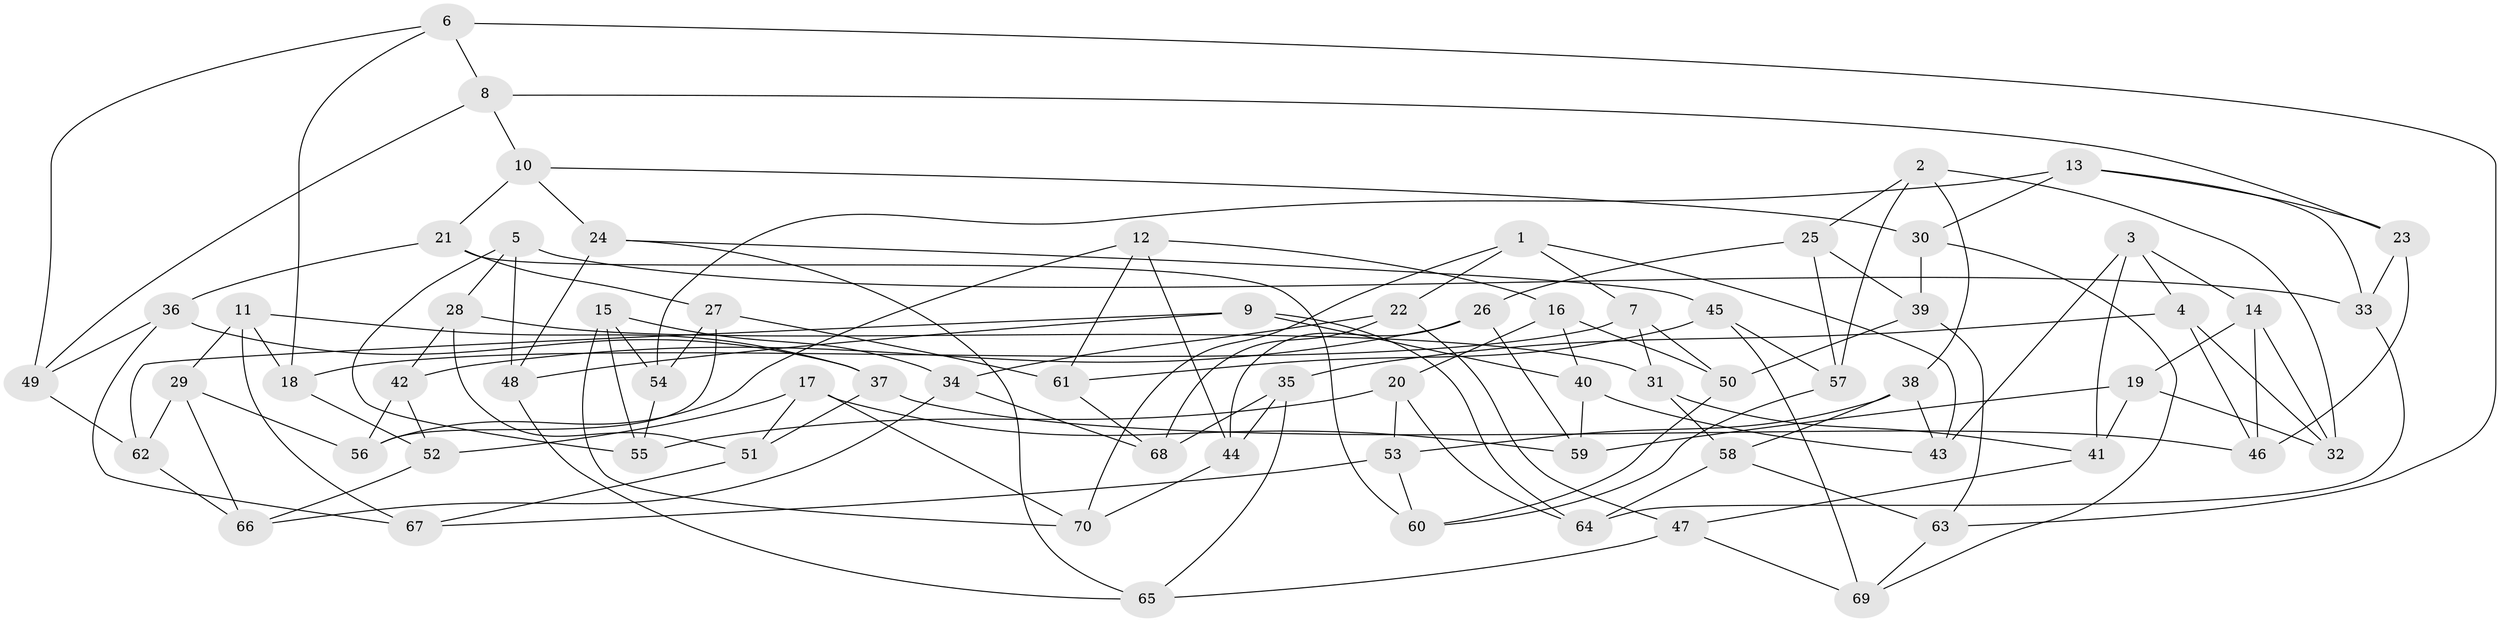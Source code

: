 // coarse degree distribution, {4: 0.32558139534883723, 5: 0.32558139534883723, 6: 0.3023255813953488, 3: 0.046511627906976744}
// Generated by graph-tools (version 1.1) at 2025/24/03/03/25 07:24:25]
// undirected, 70 vertices, 140 edges
graph export_dot {
graph [start="1"]
  node [color=gray90,style=filled];
  1;
  2;
  3;
  4;
  5;
  6;
  7;
  8;
  9;
  10;
  11;
  12;
  13;
  14;
  15;
  16;
  17;
  18;
  19;
  20;
  21;
  22;
  23;
  24;
  25;
  26;
  27;
  28;
  29;
  30;
  31;
  32;
  33;
  34;
  35;
  36;
  37;
  38;
  39;
  40;
  41;
  42;
  43;
  44;
  45;
  46;
  47;
  48;
  49;
  50;
  51;
  52;
  53;
  54;
  55;
  56;
  57;
  58;
  59;
  60;
  61;
  62;
  63;
  64;
  65;
  66;
  67;
  68;
  69;
  70;
  1 -- 22;
  1 -- 43;
  1 -- 70;
  1 -- 7;
  2 -- 38;
  2 -- 57;
  2 -- 25;
  2 -- 32;
  3 -- 14;
  3 -- 41;
  3 -- 43;
  3 -- 4;
  4 -- 46;
  4 -- 32;
  4 -- 35;
  5 -- 28;
  5 -- 48;
  5 -- 55;
  5 -- 33;
  6 -- 49;
  6 -- 8;
  6 -- 63;
  6 -- 18;
  7 -- 18;
  7 -- 50;
  7 -- 31;
  8 -- 49;
  8 -- 23;
  8 -- 10;
  9 -- 64;
  9 -- 48;
  9 -- 62;
  9 -- 40;
  10 -- 24;
  10 -- 21;
  10 -- 30;
  11 -- 67;
  11 -- 29;
  11 -- 18;
  11 -- 37;
  12 -- 44;
  12 -- 16;
  12 -- 61;
  12 -- 56;
  13 -- 30;
  13 -- 23;
  13 -- 33;
  13 -- 54;
  14 -- 32;
  14 -- 46;
  14 -- 19;
  15 -- 70;
  15 -- 54;
  15 -- 55;
  15 -- 34;
  16 -- 40;
  16 -- 50;
  16 -- 20;
  17 -- 52;
  17 -- 51;
  17 -- 70;
  17 -- 59;
  18 -- 52;
  19 -- 41;
  19 -- 59;
  19 -- 32;
  20 -- 53;
  20 -- 64;
  20 -- 55;
  21 -- 27;
  21 -- 36;
  21 -- 60;
  22 -- 68;
  22 -- 47;
  22 -- 34;
  23 -- 46;
  23 -- 33;
  24 -- 48;
  24 -- 45;
  24 -- 65;
  25 -- 39;
  25 -- 26;
  25 -- 57;
  26 -- 42;
  26 -- 59;
  26 -- 44;
  27 -- 56;
  27 -- 54;
  27 -- 61;
  28 -- 31;
  28 -- 51;
  28 -- 42;
  29 -- 66;
  29 -- 62;
  29 -- 56;
  30 -- 39;
  30 -- 69;
  31 -- 41;
  31 -- 58;
  33 -- 64;
  34 -- 68;
  34 -- 66;
  35 -- 44;
  35 -- 65;
  35 -- 68;
  36 -- 37;
  36 -- 67;
  36 -- 49;
  37 -- 46;
  37 -- 51;
  38 -- 58;
  38 -- 43;
  38 -- 53;
  39 -- 63;
  39 -- 50;
  40 -- 43;
  40 -- 59;
  41 -- 47;
  42 -- 52;
  42 -- 56;
  44 -- 70;
  45 -- 61;
  45 -- 57;
  45 -- 69;
  47 -- 69;
  47 -- 65;
  48 -- 65;
  49 -- 62;
  50 -- 60;
  51 -- 67;
  52 -- 66;
  53 -- 60;
  53 -- 67;
  54 -- 55;
  57 -- 60;
  58 -- 64;
  58 -- 63;
  61 -- 68;
  62 -- 66;
  63 -- 69;
}
